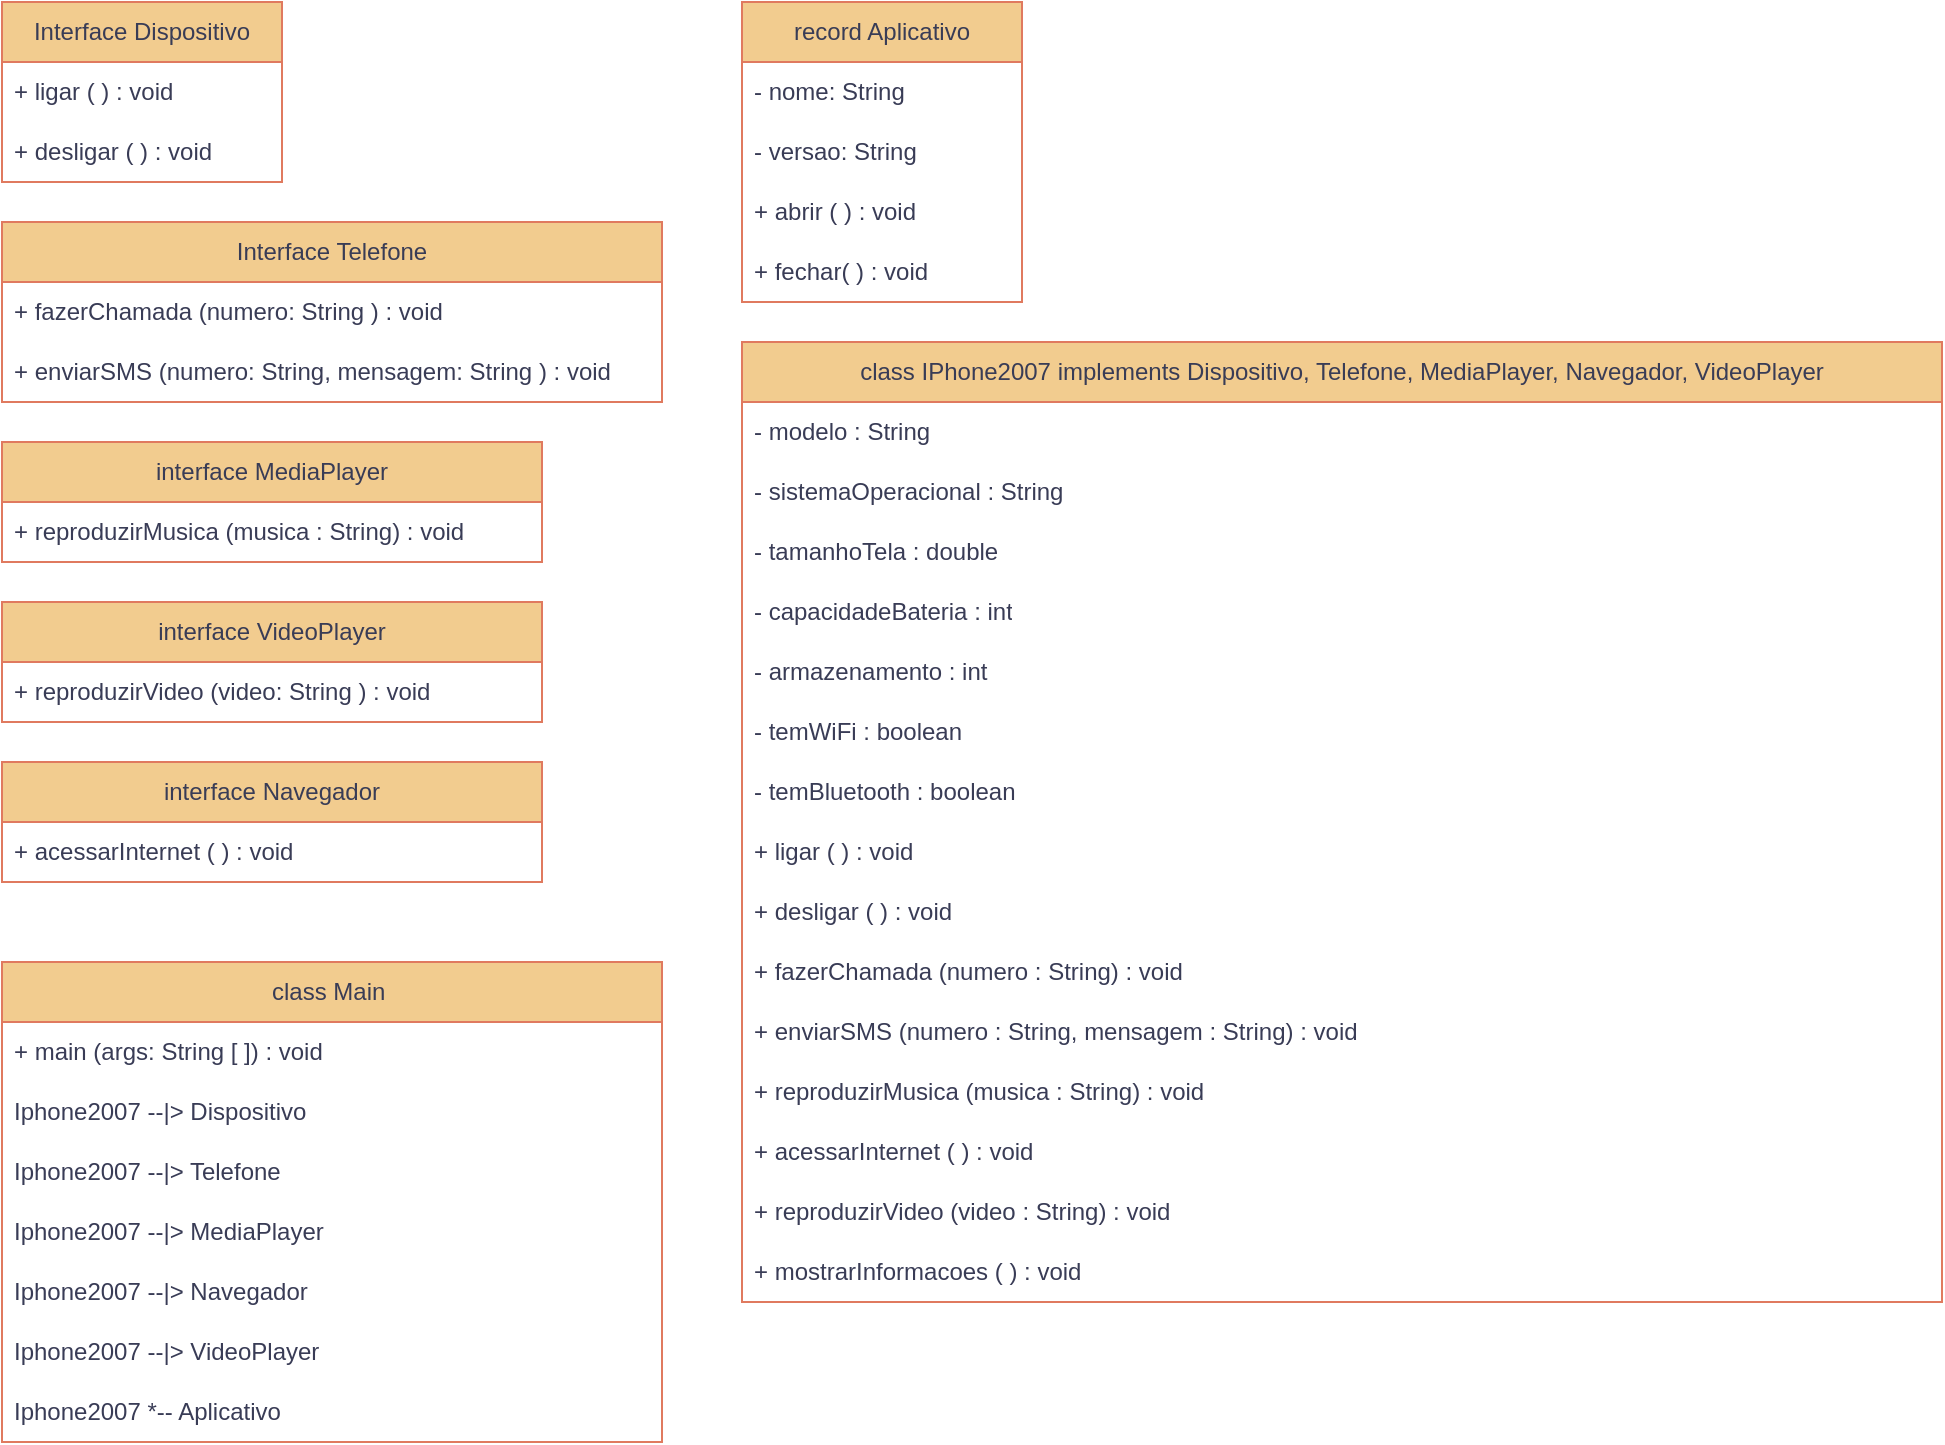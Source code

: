 <mxfile version="25.0.1">
  <diagram name="Página-1" id="Qy1MUcUxv-V7oNEs36cg">
    <mxGraphModel dx="880" dy="468" grid="1" gridSize="10" guides="1" tooltips="1" connect="1" arrows="1" fold="1" page="1" pageScale="1" pageWidth="1169" pageHeight="827" background="none" math="0" shadow="0">
      <root>
        <mxCell id="0" />
        <mxCell id="1" parent="0" />
        <mxCell id="pHcx3Vp7him5MCMvdf_g-1" value="Interface Dispositivo" style="swimlane;fontStyle=0;childLayout=stackLayout;horizontal=1;startSize=30;horizontalStack=0;resizeParent=1;resizeParentMax=0;resizeLast=0;collapsible=1;marginBottom=0;whiteSpace=wrap;html=1;labelBackgroundColor=none;fillColor=#F2CC8F;strokeColor=#E07A5F;fontColor=#393C56;" vertex="1" parent="1">
          <mxGeometry width="140" height="90" as="geometry">
            <mxRectangle y="40" width="150" height="30" as="alternateBounds" />
          </mxGeometry>
        </mxCell>
        <mxCell id="pHcx3Vp7him5MCMvdf_g-2" value="+ ligar ( ) : void" style="text;strokeColor=none;fillColor=none;align=left;verticalAlign=middle;spacingLeft=4;spacingRight=4;overflow=hidden;points=[[0,0.5],[1,0.5]];portConstraint=eastwest;rotatable=0;whiteSpace=wrap;html=1;labelBackgroundColor=none;fontColor=#393C56;" vertex="1" parent="pHcx3Vp7him5MCMvdf_g-1">
          <mxGeometry y="30" width="140" height="30" as="geometry" />
        </mxCell>
        <mxCell id="pHcx3Vp7him5MCMvdf_g-3" value="+ desligar ( ) : void" style="text;strokeColor=none;fillColor=none;align=left;verticalAlign=middle;spacingLeft=4;spacingRight=4;overflow=hidden;points=[[0,0.5],[1,0.5]];portConstraint=eastwest;rotatable=0;whiteSpace=wrap;html=1;labelBackgroundColor=none;fontColor=#393C56;" vertex="1" parent="pHcx3Vp7him5MCMvdf_g-1">
          <mxGeometry y="60" width="140" height="30" as="geometry" />
        </mxCell>
        <mxCell id="pHcx3Vp7him5MCMvdf_g-5" value="Interface Telefone" style="swimlane;fontStyle=0;childLayout=stackLayout;horizontal=1;startSize=30;horizontalStack=0;resizeParent=1;resizeParentMax=0;resizeLast=0;collapsible=1;marginBottom=0;whiteSpace=wrap;html=1;labelBackgroundColor=none;fillColor=#F2CC8F;strokeColor=#E07A5F;fontColor=#393C56;" vertex="1" parent="1">
          <mxGeometry y="110" width="330" height="90" as="geometry">
            <mxRectangle y="40" width="150" height="30" as="alternateBounds" />
          </mxGeometry>
        </mxCell>
        <mxCell id="pHcx3Vp7him5MCMvdf_g-6" value="+ fazerChamada (numero: String ) : void" style="text;strokeColor=none;fillColor=none;align=left;verticalAlign=middle;spacingLeft=4;spacingRight=4;overflow=hidden;points=[[0,0.5],[1,0.5]];portConstraint=eastwest;rotatable=0;whiteSpace=wrap;html=1;labelBackgroundColor=none;fontColor=#393C56;" vertex="1" parent="pHcx3Vp7him5MCMvdf_g-5">
          <mxGeometry y="30" width="330" height="30" as="geometry" />
        </mxCell>
        <mxCell id="pHcx3Vp7him5MCMvdf_g-7" value="+ enviarSMS (numero: String, mensagem: String ) : void" style="text;strokeColor=none;fillColor=none;align=left;verticalAlign=middle;spacingLeft=4;spacingRight=4;overflow=hidden;points=[[0,0.5],[1,0.5]];portConstraint=eastwest;rotatable=0;whiteSpace=wrap;html=1;labelBackgroundColor=none;fontColor=#393C56;" vertex="1" parent="pHcx3Vp7him5MCMvdf_g-5">
          <mxGeometry y="60" width="330" height="30" as="geometry" />
        </mxCell>
        <mxCell id="pHcx3Vp7him5MCMvdf_g-8" value="interface MediaPlayer" style="swimlane;fontStyle=0;childLayout=stackLayout;horizontal=1;startSize=30;horizontalStack=0;resizeParent=1;resizeParentMax=0;resizeLast=0;collapsible=1;marginBottom=0;whiteSpace=wrap;html=1;labelBackgroundColor=none;fillColor=#F2CC8F;strokeColor=#E07A5F;fontColor=#393C56;" vertex="1" parent="1">
          <mxGeometry y="220" width="270" height="60" as="geometry" />
        </mxCell>
        <mxCell id="pHcx3Vp7him5MCMvdf_g-9" value="+ reproduzirMusica (musica : String) : void" style="text;strokeColor=none;fillColor=none;align=left;verticalAlign=middle;spacingLeft=4;spacingRight=4;overflow=hidden;points=[[0,0.5],[1,0.5]];portConstraint=eastwest;rotatable=0;whiteSpace=wrap;html=1;labelBackgroundColor=none;fontColor=#393C56;" vertex="1" parent="pHcx3Vp7him5MCMvdf_g-8">
          <mxGeometry y="30" width="270" height="30" as="geometry" />
        </mxCell>
        <mxCell id="pHcx3Vp7him5MCMvdf_g-12" value="interface Navegador" style="swimlane;fontStyle=0;childLayout=stackLayout;horizontal=1;startSize=30;horizontalStack=0;resizeParent=1;resizeParentMax=0;resizeLast=0;collapsible=1;marginBottom=0;whiteSpace=wrap;html=1;labelBackgroundColor=none;fillColor=#F2CC8F;strokeColor=#E07A5F;fontColor=#393C56;" vertex="1" parent="1">
          <mxGeometry y="380" width="270" height="60" as="geometry" />
        </mxCell>
        <mxCell id="pHcx3Vp7him5MCMvdf_g-25" value="+ acessarInternet ( ) : void" style="text;strokeColor=none;fillColor=none;align=left;verticalAlign=middle;spacingLeft=4;spacingRight=4;overflow=hidden;points=[[0,0.5],[1,0.5]];portConstraint=eastwest;rotatable=0;whiteSpace=wrap;html=1;labelBackgroundColor=none;fontColor=#393C56;" vertex="1" parent="pHcx3Vp7him5MCMvdf_g-12">
          <mxGeometry y="30" width="270" height="30" as="geometry" />
        </mxCell>
        <mxCell id="pHcx3Vp7him5MCMvdf_g-14" value="record Aplicativo" style="swimlane;fontStyle=0;childLayout=stackLayout;horizontal=1;startSize=30;horizontalStack=0;resizeParent=1;resizeParentMax=0;resizeLast=0;collapsible=1;marginBottom=0;whiteSpace=wrap;html=1;labelBackgroundColor=none;fillColor=#F2CC8F;strokeColor=#E07A5F;fontColor=#393C56;" vertex="1" parent="1">
          <mxGeometry x="370" width="140" height="150" as="geometry" />
        </mxCell>
        <mxCell id="pHcx3Vp7him5MCMvdf_g-15" value="- nome: String" style="text;strokeColor=none;fillColor=none;align=left;verticalAlign=middle;spacingLeft=4;spacingRight=4;overflow=hidden;points=[[0,0.5],[1,0.5]];portConstraint=eastwest;rotatable=0;whiteSpace=wrap;html=1;labelBackgroundColor=none;fontColor=#393C56;" vertex="1" parent="pHcx3Vp7him5MCMvdf_g-14">
          <mxGeometry y="30" width="140" height="30" as="geometry" />
        </mxCell>
        <mxCell id="pHcx3Vp7him5MCMvdf_g-16" value="- versao: String" style="text;strokeColor=none;fillColor=none;align=left;verticalAlign=middle;spacingLeft=4;spacingRight=4;overflow=hidden;points=[[0,0.5],[1,0.5]];portConstraint=eastwest;rotatable=0;whiteSpace=wrap;html=1;labelBackgroundColor=none;fontColor=#393C56;" vertex="1" parent="pHcx3Vp7him5MCMvdf_g-14">
          <mxGeometry y="60" width="140" height="30" as="geometry" />
        </mxCell>
        <mxCell id="pHcx3Vp7him5MCMvdf_g-17" value="+ abrir ( ) : void" style="text;strokeColor=none;fillColor=none;align=left;verticalAlign=middle;spacingLeft=4;spacingRight=4;overflow=hidden;points=[[0,0.5],[1,0.5]];portConstraint=eastwest;rotatable=0;whiteSpace=wrap;html=1;labelBackgroundColor=none;fontColor=#393C56;" vertex="1" parent="pHcx3Vp7him5MCMvdf_g-14">
          <mxGeometry y="90" width="140" height="30" as="geometry" />
        </mxCell>
        <mxCell id="pHcx3Vp7him5MCMvdf_g-18" value="+ fechar( ) : void" style="text;strokeColor=none;fillColor=none;align=left;verticalAlign=middle;spacingLeft=4;spacingRight=4;overflow=hidden;points=[[0,0.5],[1,0.5]];portConstraint=eastwest;rotatable=0;whiteSpace=wrap;html=1;labelBackgroundColor=none;fontColor=#393C56;" vertex="1" parent="pHcx3Vp7him5MCMvdf_g-14">
          <mxGeometry y="120" width="140" height="30" as="geometry" />
        </mxCell>
        <mxCell id="pHcx3Vp7him5MCMvdf_g-19" value="class IPhone2007 implements Dispositivo, Telefone, MediaPlayer, Navegador, VideoPlayer" style="swimlane;fontStyle=0;childLayout=stackLayout;horizontal=1;startSize=30;horizontalStack=0;resizeParent=1;resizeParentMax=0;resizeLast=0;collapsible=1;marginBottom=0;whiteSpace=wrap;html=1;labelBackgroundColor=none;fillColor=#F2CC8F;strokeColor=#E07A5F;fontColor=#393C56;" vertex="1" parent="1">
          <mxGeometry x="370" y="170" width="600" height="480" as="geometry" />
        </mxCell>
        <mxCell id="pHcx3Vp7him5MCMvdf_g-20" value="- modelo : String" style="text;strokeColor=none;fillColor=none;align=left;verticalAlign=middle;spacingLeft=4;spacingRight=4;overflow=hidden;points=[[0,0.5],[1,0.5]];portConstraint=eastwest;rotatable=0;whiteSpace=wrap;html=1;labelBackgroundColor=none;fontColor=#393C56;" vertex="1" parent="pHcx3Vp7him5MCMvdf_g-19">
          <mxGeometry y="30" width="600" height="30" as="geometry" />
        </mxCell>
        <mxCell id="pHcx3Vp7him5MCMvdf_g-21" value="- sistemaOperacional : String" style="text;strokeColor=none;fillColor=none;align=left;verticalAlign=middle;spacingLeft=4;spacingRight=4;overflow=hidden;points=[[0,0.5],[1,0.5]];portConstraint=eastwest;rotatable=0;whiteSpace=wrap;html=1;labelBackgroundColor=none;fontColor=#393C56;" vertex="1" parent="pHcx3Vp7him5MCMvdf_g-19">
          <mxGeometry y="60" width="600" height="30" as="geometry" />
        </mxCell>
        <mxCell id="pHcx3Vp7him5MCMvdf_g-22" value="- tamanhoTela : double" style="text;strokeColor=none;fillColor=none;align=left;verticalAlign=middle;spacingLeft=4;spacingRight=4;overflow=hidden;points=[[0,0.5],[1,0.5]];portConstraint=eastwest;rotatable=0;whiteSpace=wrap;html=1;labelBackgroundColor=none;fontColor=#393C56;" vertex="1" parent="pHcx3Vp7him5MCMvdf_g-19">
          <mxGeometry y="90" width="600" height="30" as="geometry" />
        </mxCell>
        <mxCell id="pHcx3Vp7him5MCMvdf_g-23" value="- capacidadeBateria : int" style="text;strokeColor=none;fillColor=none;align=left;verticalAlign=middle;spacingLeft=4;spacingRight=4;overflow=hidden;points=[[0,0.5],[1,0.5]];portConstraint=eastwest;rotatable=0;whiteSpace=wrap;html=1;labelBackgroundColor=none;fontColor=#393C56;" vertex="1" parent="pHcx3Vp7him5MCMvdf_g-19">
          <mxGeometry y="120" width="600" height="30" as="geometry" />
        </mxCell>
        <mxCell id="pHcx3Vp7him5MCMvdf_g-30" value="- armazenamento : int" style="text;strokeColor=none;fillColor=none;align=left;verticalAlign=middle;spacingLeft=4;spacingRight=4;overflow=hidden;points=[[0,0.5],[1,0.5]];portConstraint=eastwest;rotatable=0;whiteSpace=wrap;html=1;labelBackgroundColor=none;fontColor=#393C56;" vertex="1" parent="pHcx3Vp7him5MCMvdf_g-19">
          <mxGeometry y="150" width="600" height="30" as="geometry" />
        </mxCell>
        <mxCell id="pHcx3Vp7him5MCMvdf_g-31" value="- temWiFi : boolean" style="text;strokeColor=none;fillColor=none;align=left;verticalAlign=middle;spacingLeft=4;spacingRight=4;overflow=hidden;points=[[0,0.5],[1,0.5]];portConstraint=eastwest;rotatable=0;whiteSpace=wrap;html=1;labelBackgroundColor=none;fontColor=#393C56;" vertex="1" parent="pHcx3Vp7him5MCMvdf_g-19">
          <mxGeometry y="180" width="600" height="30" as="geometry" />
        </mxCell>
        <mxCell id="pHcx3Vp7him5MCMvdf_g-34" value="- temBluetooth : boolean" style="text;strokeColor=none;fillColor=none;align=left;verticalAlign=middle;spacingLeft=4;spacingRight=4;overflow=hidden;points=[[0,0.5],[1,0.5]];portConstraint=eastwest;rotatable=0;whiteSpace=wrap;html=1;labelBackgroundColor=none;fontColor=#393C56;" vertex="1" parent="pHcx3Vp7him5MCMvdf_g-19">
          <mxGeometry y="210" width="600" height="30" as="geometry" />
        </mxCell>
        <mxCell id="pHcx3Vp7him5MCMvdf_g-36" value="+ ligar ( ) : void" style="text;strokeColor=none;fillColor=none;align=left;verticalAlign=middle;spacingLeft=4;spacingRight=4;overflow=hidden;points=[[0,0.5],[1,0.5]];portConstraint=eastwest;rotatable=0;whiteSpace=wrap;html=1;labelBackgroundColor=none;fontColor=#393C56;" vertex="1" parent="pHcx3Vp7him5MCMvdf_g-19">
          <mxGeometry y="240" width="600" height="30" as="geometry" />
        </mxCell>
        <mxCell id="pHcx3Vp7him5MCMvdf_g-39" value="+ desligar ( ) : void" style="text;strokeColor=none;fillColor=none;align=left;verticalAlign=middle;spacingLeft=4;spacingRight=4;overflow=hidden;points=[[0,0.5],[1,0.5]];portConstraint=eastwest;rotatable=0;whiteSpace=wrap;html=1;labelBackgroundColor=none;fontColor=#393C56;" vertex="1" parent="pHcx3Vp7him5MCMvdf_g-19">
          <mxGeometry y="270" width="600" height="30" as="geometry" />
        </mxCell>
        <mxCell id="pHcx3Vp7him5MCMvdf_g-38" value="+ fazerChamada (numero : String) : void" style="text;strokeColor=none;fillColor=none;align=left;verticalAlign=middle;spacingLeft=4;spacingRight=4;overflow=hidden;points=[[0,0.5],[1,0.5]];portConstraint=eastwest;rotatable=0;whiteSpace=wrap;html=1;labelBackgroundColor=none;fontColor=#393C56;" vertex="1" parent="pHcx3Vp7him5MCMvdf_g-19">
          <mxGeometry y="300" width="600" height="30" as="geometry" />
        </mxCell>
        <mxCell id="pHcx3Vp7him5MCMvdf_g-37" value="+ enviarSMS (numero : String, mensagem : String) : void" style="text;strokeColor=none;fillColor=none;align=left;verticalAlign=middle;spacingLeft=4;spacingRight=4;overflow=hidden;points=[[0,0.5],[1,0.5]];portConstraint=eastwest;rotatable=0;whiteSpace=wrap;html=1;labelBackgroundColor=none;fontColor=#393C56;" vertex="1" parent="pHcx3Vp7him5MCMvdf_g-19">
          <mxGeometry y="330" width="600" height="30" as="geometry" />
        </mxCell>
        <mxCell id="pHcx3Vp7him5MCMvdf_g-35" value="+ reproduzirMusica (musica : String) : void" style="text;strokeColor=none;fillColor=none;align=left;verticalAlign=middle;spacingLeft=4;spacingRight=4;overflow=hidden;points=[[0,0.5],[1,0.5]];portConstraint=eastwest;rotatable=0;whiteSpace=wrap;html=1;labelBackgroundColor=none;fontColor=#393C56;" vertex="1" parent="pHcx3Vp7him5MCMvdf_g-19">
          <mxGeometry y="360" width="600" height="30" as="geometry" />
        </mxCell>
        <mxCell id="pHcx3Vp7him5MCMvdf_g-33" value="+ acessarInternet ( ) : void" style="text;strokeColor=none;fillColor=none;align=left;verticalAlign=middle;spacingLeft=4;spacingRight=4;overflow=hidden;points=[[0,0.5],[1,0.5]];portConstraint=eastwest;rotatable=0;whiteSpace=wrap;html=1;labelBackgroundColor=none;fontColor=#393C56;" vertex="1" parent="pHcx3Vp7him5MCMvdf_g-19">
          <mxGeometry y="390" width="600" height="30" as="geometry" />
        </mxCell>
        <mxCell id="pHcx3Vp7him5MCMvdf_g-32" value="+ reproduzirVideo (video : String) : void" style="text;strokeColor=none;fillColor=none;align=left;verticalAlign=middle;spacingLeft=4;spacingRight=4;overflow=hidden;points=[[0,0.5],[1,0.5]];portConstraint=eastwest;rotatable=0;whiteSpace=wrap;html=1;labelBackgroundColor=none;fontColor=#393C56;" vertex="1" parent="pHcx3Vp7him5MCMvdf_g-19">
          <mxGeometry y="420" width="600" height="30" as="geometry" />
        </mxCell>
        <mxCell id="pHcx3Vp7him5MCMvdf_g-24" value="+ mostrarInformacoes ( ) : void" style="text;strokeColor=none;fillColor=none;align=left;verticalAlign=middle;spacingLeft=4;spacingRight=4;overflow=hidden;points=[[0,0.5],[1,0.5]];portConstraint=eastwest;rotatable=0;whiteSpace=wrap;html=1;labelBackgroundColor=none;fontColor=#393C56;" vertex="1" parent="pHcx3Vp7him5MCMvdf_g-19">
          <mxGeometry y="450" width="600" height="30" as="geometry" />
        </mxCell>
        <mxCell id="pHcx3Vp7him5MCMvdf_g-26" value="interface VideoPlayer" style="swimlane;fontStyle=0;childLayout=stackLayout;horizontal=1;startSize=30;horizontalStack=0;resizeParent=1;resizeParentMax=0;resizeLast=0;collapsible=1;marginBottom=0;whiteSpace=wrap;html=1;labelBackgroundColor=none;fillColor=#F2CC8F;strokeColor=#E07A5F;fontColor=#393C56;" vertex="1" parent="1">
          <mxGeometry y="300" width="270" height="60" as="geometry" />
        </mxCell>
        <mxCell id="pHcx3Vp7him5MCMvdf_g-27" value="+ reproduzirVideo (video: String ) : void" style="text;strokeColor=none;fillColor=none;align=left;verticalAlign=middle;spacingLeft=4;spacingRight=4;overflow=hidden;points=[[0,0.5],[1,0.5]];portConstraint=eastwest;rotatable=0;whiteSpace=wrap;html=1;labelBackgroundColor=none;fontColor=#393C56;" vertex="1" parent="pHcx3Vp7him5MCMvdf_g-26">
          <mxGeometry y="30" width="270" height="30" as="geometry" />
        </mxCell>
        <mxCell id="pHcx3Vp7him5MCMvdf_g-40" value="class Main&amp;nbsp;" style="swimlane;fontStyle=0;childLayout=stackLayout;horizontal=1;startSize=30;horizontalStack=0;resizeParent=1;resizeParentMax=0;resizeLast=0;collapsible=1;marginBottom=0;whiteSpace=wrap;html=1;labelBackgroundColor=none;fillColor=#F2CC8F;strokeColor=#E07A5F;fontColor=#393C56;" vertex="1" parent="1">
          <mxGeometry y="480" width="330" height="240" as="geometry" />
        </mxCell>
        <mxCell id="pHcx3Vp7him5MCMvdf_g-41" value="+ main (args: String [ ]) : void" style="text;strokeColor=none;fillColor=none;align=left;verticalAlign=middle;spacingLeft=4;spacingRight=4;overflow=hidden;points=[[0,0.5],[1,0.5]];portConstraint=eastwest;rotatable=0;whiteSpace=wrap;html=1;labelBackgroundColor=none;fontColor=#393C56;" vertex="1" parent="pHcx3Vp7him5MCMvdf_g-40">
          <mxGeometry y="30" width="330" height="30" as="geometry" />
        </mxCell>
        <mxCell id="pHcx3Vp7him5MCMvdf_g-42" value="Iphone2007 --|&amp;gt; Dispositivo" style="text;strokeColor=none;fillColor=none;align=left;verticalAlign=middle;spacingLeft=4;spacingRight=4;overflow=hidden;points=[[0,0.5],[1,0.5]];portConstraint=eastwest;rotatable=0;whiteSpace=wrap;html=1;labelBackgroundColor=none;fontColor=#393C56;" vertex="1" parent="pHcx3Vp7him5MCMvdf_g-40">
          <mxGeometry y="60" width="330" height="30" as="geometry" />
        </mxCell>
        <mxCell id="pHcx3Vp7him5MCMvdf_g-44" value="Iphone2007 --|&amp;gt; Telefone" style="text;strokeColor=none;fillColor=none;align=left;verticalAlign=middle;spacingLeft=4;spacingRight=4;overflow=hidden;points=[[0,0.5],[1,0.5]];portConstraint=eastwest;rotatable=0;whiteSpace=wrap;html=1;labelBackgroundColor=none;fontColor=#393C56;" vertex="1" parent="pHcx3Vp7him5MCMvdf_g-40">
          <mxGeometry y="90" width="330" height="30" as="geometry" />
        </mxCell>
        <mxCell id="pHcx3Vp7him5MCMvdf_g-45" value="Iphone2007 --|&amp;gt; MediaPlayer" style="text;strokeColor=none;fillColor=none;align=left;verticalAlign=middle;spacingLeft=4;spacingRight=4;overflow=hidden;points=[[0,0.5],[1,0.5]];portConstraint=eastwest;rotatable=0;whiteSpace=wrap;html=1;labelBackgroundColor=none;fontColor=#393C56;" vertex="1" parent="pHcx3Vp7him5MCMvdf_g-40">
          <mxGeometry y="120" width="330" height="30" as="geometry" />
        </mxCell>
        <mxCell id="pHcx3Vp7him5MCMvdf_g-47" value="Iphone2007 --|&amp;gt; Navegador" style="text;strokeColor=none;fillColor=none;align=left;verticalAlign=middle;spacingLeft=4;spacingRight=4;overflow=hidden;points=[[0,0.5],[1,0.5]];portConstraint=eastwest;rotatable=0;whiteSpace=wrap;html=1;labelBackgroundColor=none;fontColor=#393C56;" vertex="1" parent="pHcx3Vp7him5MCMvdf_g-40">
          <mxGeometry y="150" width="330" height="30" as="geometry" />
        </mxCell>
        <mxCell id="pHcx3Vp7him5MCMvdf_g-46" value="Iphone2007 --|&amp;gt; VideoPlayer" style="text;strokeColor=none;fillColor=none;align=left;verticalAlign=middle;spacingLeft=4;spacingRight=4;overflow=hidden;points=[[0,0.5],[1,0.5]];portConstraint=eastwest;rotatable=0;whiteSpace=wrap;html=1;labelBackgroundColor=none;fontColor=#393C56;" vertex="1" parent="pHcx3Vp7him5MCMvdf_g-40">
          <mxGeometry y="180" width="330" height="30" as="geometry" />
        </mxCell>
        <mxCell id="pHcx3Vp7him5MCMvdf_g-43" value="Iphone2007 *-- Aplicativo" style="text;strokeColor=none;fillColor=none;align=left;verticalAlign=middle;spacingLeft=4;spacingRight=4;overflow=hidden;points=[[0,0.5],[1,0.5]];portConstraint=eastwest;rotatable=0;whiteSpace=wrap;html=1;labelBackgroundColor=none;fontColor=#393C56;" vertex="1" parent="pHcx3Vp7him5MCMvdf_g-40">
          <mxGeometry y="210" width="330" height="30" as="geometry" />
        </mxCell>
      </root>
    </mxGraphModel>
  </diagram>
</mxfile>
